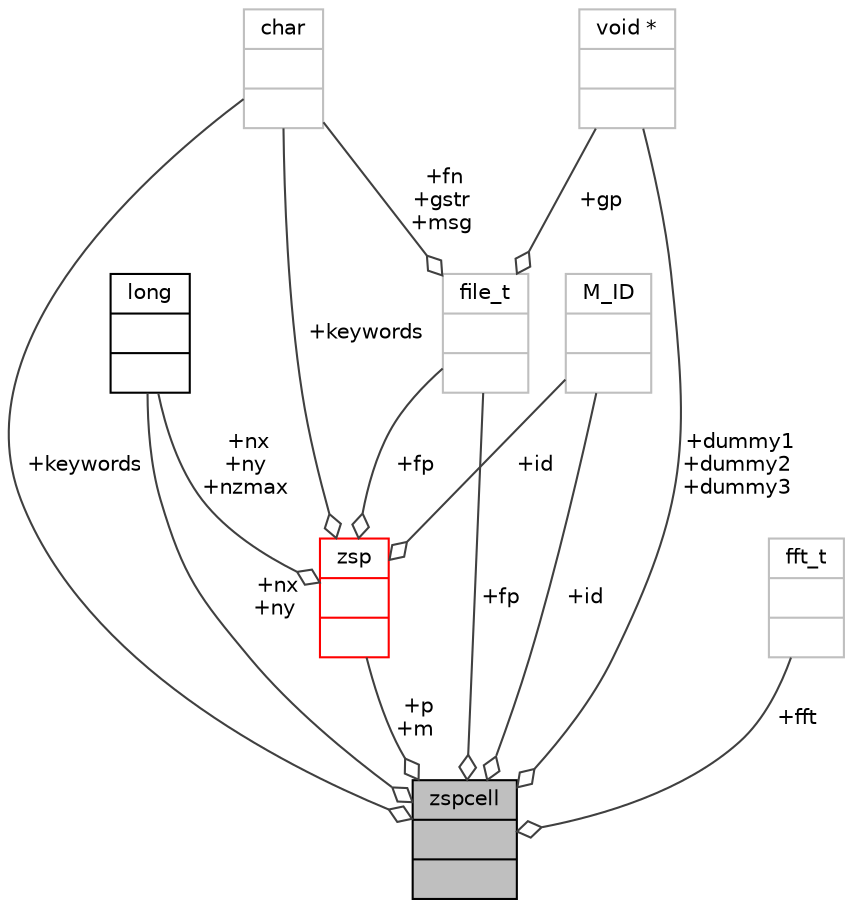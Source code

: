 digraph "zspcell"
{
 // INTERACTIVE_SVG=YES
  bgcolor="transparent";
  edge [fontname="Helvetica",fontsize="10",labelfontname="Helvetica",labelfontsize="10"];
  node [fontname="Helvetica",fontsize="10",shape=record];
  Node194 [label="{zspcell\n||}",height=0.2,width=0.4,color="black", fillcolor="grey75", style="filled", fontcolor="black"];
  Node195 -> Node194 [color="grey25",fontsize="10",style="solid",label=" +fp" ,arrowhead="odiamond",fontname="Helvetica"];
  Node195 [label="{file_t\n||}",height=0.2,width=0.4,color="grey75"];
  Node196 -> Node195 [color="grey25",fontsize="10",style="solid",label=" +fn\n+gstr\n+msg" ,arrowhead="odiamond",fontname="Helvetica"];
  Node196 [label="{char\n||}",height=0.2,width=0.4,color="grey75"];
  Node198 -> Node195 [color="grey25",fontsize="10",style="solid",label=" +gp" ,arrowhead="odiamond",fontname="Helvetica"];
  Node198 [label="{void *\n||}",height=0.2,width=0.4,color="grey75"];
  Node199 -> Node194 [color="grey25",fontsize="10",style="solid",label=" +p\n+m" ,arrowhead="odiamond",fontname="Helvetica"];
  Node199 [label="{zsp\n||}",height=0.2,width=0.4,color="red",URL="$df/def/type_8h.html#d4/d71/structzsp"];
  Node195 -> Node199 [color="grey25",fontsize="10",style="solid",label=" +fp" ,arrowhead="odiamond",fontname="Helvetica"];
  Node196 -> Node199 [color="grey25",fontsize="10",style="solid",label=" +keywords" ,arrowhead="odiamond",fontname="Helvetica"];
  Node201 -> Node199 [color="grey25",fontsize="10",style="solid",label=" +nx\n+ny\n+nzmax" ,arrowhead="odiamond",fontname="Helvetica"];
  Node201 [label="{long\n||}",height=0.2,width=0.4,color="black",URL="$d7/d63/classlong.html"];
  Node202 -> Node199 [color="grey25",fontsize="10",style="solid",label=" +id" ,arrowhead="odiamond",fontname="Helvetica"];
  Node202 [label="{M_ID\n||}",height=0.2,width=0.4,color="grey75"];
  Node203 -> Node194 [color="grey25",fontsize="10",style="solid",label=" +fft" ,arrowhead="odiamond",fontname="Helvetica"];
  Node203 [label="{fft_t\n||}",height=0.2,width=0.4,color="grey75"];
  Node196 -> Node194 [color="grey25",fontsize="10",style="solid",label=" +keywords" ,arrowhead="odiamond",fontname="Helvetica"];
  Node201 -> Node194 [color="grey25",fontsize="10",style="solid",label=" +nx\n+ny" ,arrowhead="odiamond",fontname="Helvetica"];
  Node202 -> Node194 [color="grey25",fontsize="10",style="solid",label=" +id" ,arrowhead="odiamond",fontname="Helvetica"];
  Node198 -> Node194 [color="grey25",fontsize="10",style="solid",label=" +dummy1\n+dummy2\n+dummy3" ,arrowhead="odiamond",fontname="Helvetica"];
}

